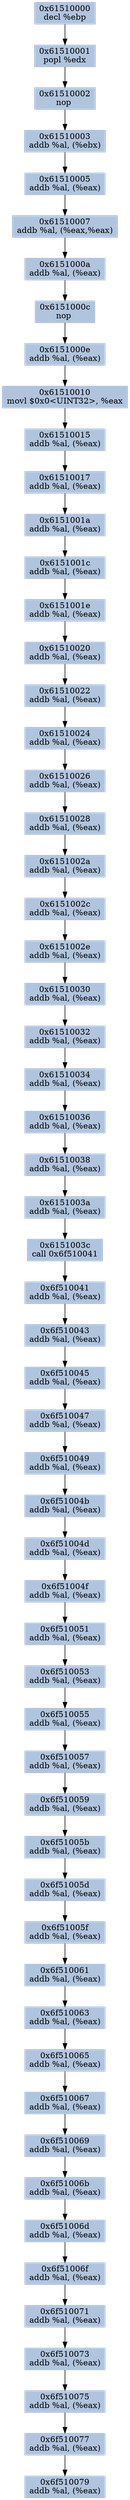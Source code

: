 digraph G {
node[shape=rectangle,style=filled,fillcolor=lightsteelblue,color=lightsteelblue]
bgcolor="transparent"
a0x61510000decl_ebp[label="0x61510000\ndecl %ebp"];
a0x61510001popl_edx[label="0x61510001\npopl %edx"];
a0x61510002nop_[label="0x61510002\nnop "];
a0x61510003addb_al_ebx_[label="0x61510003\naddb %al, (%ebx)"];
a0x61510005addb_al_eax_[label="0x61510005\naddb %al, (%eax)"];
a0x61510007addb_al_eaxeax_[label="0x61510007\naddb %al, (%eax,%eax)"];
a0x6151000aaddb_al_eax_[label="0x6151000a\naddb %al, (%eax)"];
a0x6151000cnop_[label="0x6151000c\nnop "];
a0x6151000eaddb_al_eax_[label="0x6151000e\naddb %al, (%eax)"];
a0x61510010movl_0x0UINT32_eax[label="0x61510010\nmovl $0x0<UINT32>, %eax"];
a0x61510015addb_al_eax_[label="0x61510015\naddb %al, (%eax)"];
a0x61510017addb_al_eax_[label="0x61510017\naddb %al, (%eax)"];
a0x6151001aaddb_al_eax_[label="0x6151001a\naddb %al, (%eax)"];
a0x6151001caddb_al_eax_[label="0x6151001c\naddb %al, (%eax)"];
a0x6151001eaddb_al_eax_[label="0x6151001e\naddb %al, (%eax)"];
a0x61510020addb_al_eax_[label="0x61510020\naddb %al, (%eax)"];
a0x61510022addb_al_eax_[label="0x61510022\naddb %al, (%eax)"];
a0x61510024addb_al_eax_[label="0x61510024\naddb %al, (%eax)"];
a0x61510026addb_al_eax_[label="0x61510026\naddb %al, (%eax)"];
a0x61510028addb_al_eax_[label="0x61510028\naddb %al, (%eax)"];
a0x6151002aaddb_al_eax_[label="0x6151002a\naddb %al, (%eax)"];
a0x6151002caddb_al_eax_[label="0x6151002c\naddb %al, (%eax)"];
a0x6151002eaddb_al_eax_[label="0x6151002e\naddb %al, (%eax)"];
a0x61510030addb_al_eax_[label="0x61510030\naddb %al, (%eax)"];
a0x61510032addb_al_eax_[label="0x61510032\naddb %al, (%eax)"];
a0x61510034addb_al_eax_[label="0x61510034\naddb %al, (%eax)"];
a0x61510036addb_al_eax_[label="0x61510036\naddb %al, (%eax)"];
a0x61510038addb_al_eax_[label="0x61510038\naddb %al, (%eax)"];
a0x6151003aaddb_al_eax_[label="0x6151003a\naddb %al, (%eax)"];
a0x6151003ccall_0x6f510041[label="0x6151003c\ncall 0x6f510041"];
a0x6f510041addb_al_eax_[label="0x6f510041\naddb %al, (%eax)"];
a0x6f510043addb_al_eax_[label="0x6f510043\naddb %al, (%eax)"];
a0x6f510045addb_al_eax_[label="0x6f510045\naddb %al, (%eax)"];
a0x6f510047addb_al_eax_[label="0x6f510047\naddb %al, (%eax)"];
a0x6f510049addb_al_eax_[label="0x6f510049\naddb %al, (%eax)"];
a0x6f51004baddb_al_eax_[label="0x6f51004b\naddb %al, (%eax)"];
a0x6f51004daddb_al_eax_[label="0x6f51004d\naddb %al, (%eax)"];
a0x6f51004faddb_al_eax_[label="0x6f51004f\naddb %al, (%eax)"];
a0x6f510051addb_al_eax_[label="0x6f510051\naddb %al, (%eax)"];
a0x6f510053addb_al_eax_[label="0x6f510053\naddb %al, (%eax)"];
a0x6f510055addb_al_eax_[label="0x6f510055\naddb %al, (%eax)"];
a0x6f510057addb_al_eax_[label="0x6f510057\naddb %al, (%eax)"];
a0x6f510059addb_al_eax_[label="0x6f510059\naddb %al, (%eax)"];
a0x6f51005baddb_al_eax_[label="0x6f51005b\naddb %al, (%eax)"];
a0x6f51005daddb_al_eax_[label="0x6f51005d\naddb %al, (%eax)"];
a0x6f51005faddb_al_eax_[label="0x6f51005f\naddb %al, (%eax)"];
a0x6f510061addb_al_eax_[label="0x6f510061\naddb %al, (%eax)"];
a0x6f510063addb_al_eax_[label="0x6f510063\naddb %al, (%eax)"];
a0x6f510065addb_al_eax_[label="0x6f510065\naddb %al, (%eax)"];
a0x6f510067addb_al_eax_[label="0x6f510067\naddb %al, (%eax)"];
a0x6f510069addb_al_eax_[label="0x6f510069\naddb %al, (%eax)"];
a0x6f51006baddb_al_eax_[label="0x6f51006b\naddb %al, (%eax)"];
a0x6f51006daddb_al_eax_[label="0x6f51006d\naddb %al, (%eax)"];
a0x6f51006faddb_al_eax_[label="0x6f51006f\naddb %al, (%eax)"];
a0x6f510071addb_al_eax_[label="0x6f510071\naddb %al, (%eax)"];
a0x6f510073addb_al_eax_[label="0x6f510073\naddb %al, (%eax)"];
a0x6f510075addb_al_eax_[label="0x6f510075\naddb %al, (%eax)"];
a0x6f510077addb_al_eax_[label="0x6f510077\naddb %al, (%eax)"];
a0x6f510079addb_al_eax_[label="0x6f510079\naddb %al, (%eax)"];
a0x61510000decl_ebp -> a0x61510001popl_edx [color="#000000"];
a0x61510001popl_edx -> a0x61510002nop_ [color="#000000"];
a0x61510002nop_ -> a0x61510003addb_al_ebx_ [color="#000000"];
a0x61510003addb_al_ebx_ -> a0x61510005addb_al_eax_ [color="#000000"];
a0x61510005addb_al_eax_ -> a0x61510007addb_al_eaxeax_ [color="#000000"];
a0x61510007addb_al_eaxeax_ -> a0x6151000aaddb_al_eax_ [color="#000000"];
a0x6151000aaddb_al_eax_ -> a0x6151000cnop_ [color="#000000"];
a0x6151000cnop_ -> a0x6151000eaddb_al_eax_ [color="#000000"];
a0x6151000eaddb_al_eax_ -> a0x61510010movl_0x0UINT32_eax [color="#000000"];
a0x61510010movl_0x0UINT32_eax -> a0x61510015addb_al_eax_ [color="#000000"];
a0x61510015addb_al_eax_ -> a0x61510017addb_al_eax_ [color="#000000"];
a0x61510017addb_al_eax_ -> a0x6151001aaddb_al_eax_ [color="#000000"];
a0x6151001aaddb_al_eax_ -> a0x6151001caddb_al_eax_ [color="#000000"];
a0x6151001caddb_al_eax_ -> a0x6151001eaddb_al_eax_ [color="#000000"];
a0x6151001eaddb_al_eax_ -> a0x61510020addb_al_eax_ [color="#000000"];
a0x61510020addb_al_eax_ -> a0x61510022addb_al_eax_ [color="#000000"];
a0x61510022addb_al_eax_ -> a0x61510024addb_al_eax_ [color="#000000"];
a0x61510024addb_al_eax_ -> a0x61510026addb_al_eax_ [color="#000000"];
a0x61510026addb_al_eax_ -> a0x61510028addb_al_eax_ [color="#000000"];
a0x61510028addb_al_eax_ -> a0x6151002aaddb_al_eax_ [color="#000000"];
a0x6151002aaddb_al_eax_ -> a0x6151002caddb_al_eax_ [color="#000000"];
a0x6151002caddb_al_eax_ -> a0x6151002eaddb_al_eax_ [color="#000000"];
a0x6151002eaddb_al_eax_ -> a0x61510030addb_al_eax_ [color="#000000"];
a0x61510030addb_al_eax_ -> a0x61510032addb_al_eax_ [color="#000000"];
a0x61510032addb_al_eax_ -> a0x61510034addb_al_eax_ [color="#000000"];
a0x61510034addb_al_eax_ -> a0x61510036addb_al_eax_ [color="#000000"];
a0x61510036addb_al_eax_ -> a0x61510038addb_al_eax_ [color="#000000"];
a0x61510038addb_al_eax_ -> a0x6151003aaddb_al_eax_ [color="#000000"];
a0x6151003aaddb_al_eax_ -> a0x6151003ccall_0x6f510041 [color="#000000"];
a0x6151003ccall_0x6f510041 -> a0x6f510041addb_al_eax_ [color="#000000"];
a0x6f510041addb_al_eax_ -> a0x6f510043addb_al_eax_ [color="#000000"];
a0x6f510043addb_al_eax_ -> a0x6f510045addb_al_eax_ [color="#000000"];
a0x6f510045addb_al_eax_ -> a0x6f510047addb_al_eax_ [color="#000000"];
a0x6f510047addb_al_eax_ -> a0x6f510049addb_al_eax_ [color="#000000"];
a0x6f510049addb_al_eax_ -> a0x6f51004baddb_al_eax_ [color="#000000"];
a0x6f51004baddb_al_eax_ -> a0x6f51004daddb_al_eax_ [color="#000000"];
a0x6f51004daddb_al_eax_ -> a0x6f51004faddb_al_eax_ [color="#000000"];
a0x6f51004faddb_al_eax_ -> a0x6f510051addb_al_eax_ [color="#000000"];
a0x6f510051addb_al_eax_ -> a0x6f510053addb_al_eax_ [color="#000000"];
a0x6f510053addb_al_eax_ -> a0x6f510055addb_al_eax_ [color="#000000"];
a0x6f510055addb_al_eax_ -> a0x6f510057addb_al_eax_ [color="#000000"];
a0x6f510057addb_al_eax_ -> a0x6f510059addb_al_eax_ [color="#000000"];
a0x6f510059addb_al_eax_ -> a0x6f51005baddb_al_eax_ [color="#000000"];
a0x6f51005baddb_al_eax_ -> a0x6f51005daddb_al_eax_ [color="#000000"];
a0x6f51005daddb_al_eax_ -> a0x6f51005faddb_al_eax_ [color="#000000"];
a0x6f51005faddb_al_eax_ -> a0x6f510061addb_al_eax_ [color="#000000"];
a0x6f510061addb_al_eax_ -> a0x6f510063addb_al_eax_ [color="#000000"];
a0x6f510063addb_al_eax_ -> a0x6f510065addb_al_eax_ [color="#000000"];
a0x6f510065addb_al_eax_ -> a0x6f510067addb_al_eax_ [color="#000000"];
a0x6f510067addb_al_eax_ -> a0x6f510069addb_al_eax_ [color="#000000"];
a0x6f510069addb_al_eax_ -> a0x6f51006baddb_al_eax_ [color="#000000"];
a0x6f51006baddb_al_eax_ -> a0x6f51006daddb_al_eax_ [color="#000000"];
a0x6f51006daddb_al_eax_ -> a0x6f51006faddb_al_eax_ [color="#000000"];
a0x6f51006faddb_al_eax_ -> a0x6f510071addb_al_eax_ [color="#000000"];
a0x6f510071addb_al_eax_ -> a0x6f510073addb_al_eax_ [color="#000000"];
a0x6f510073addb_al_eax_ -> a0x6f510075addb_al_eax_ [color="#000000"];
a0x6f510075addb_al_eax_ -> a0x6f510077addb_al_eax_ [color="#000000"];
a0x6f510077addb_al_eax_ -> a0x6f510079addb_al_eax_ [color="#000000"];
}
